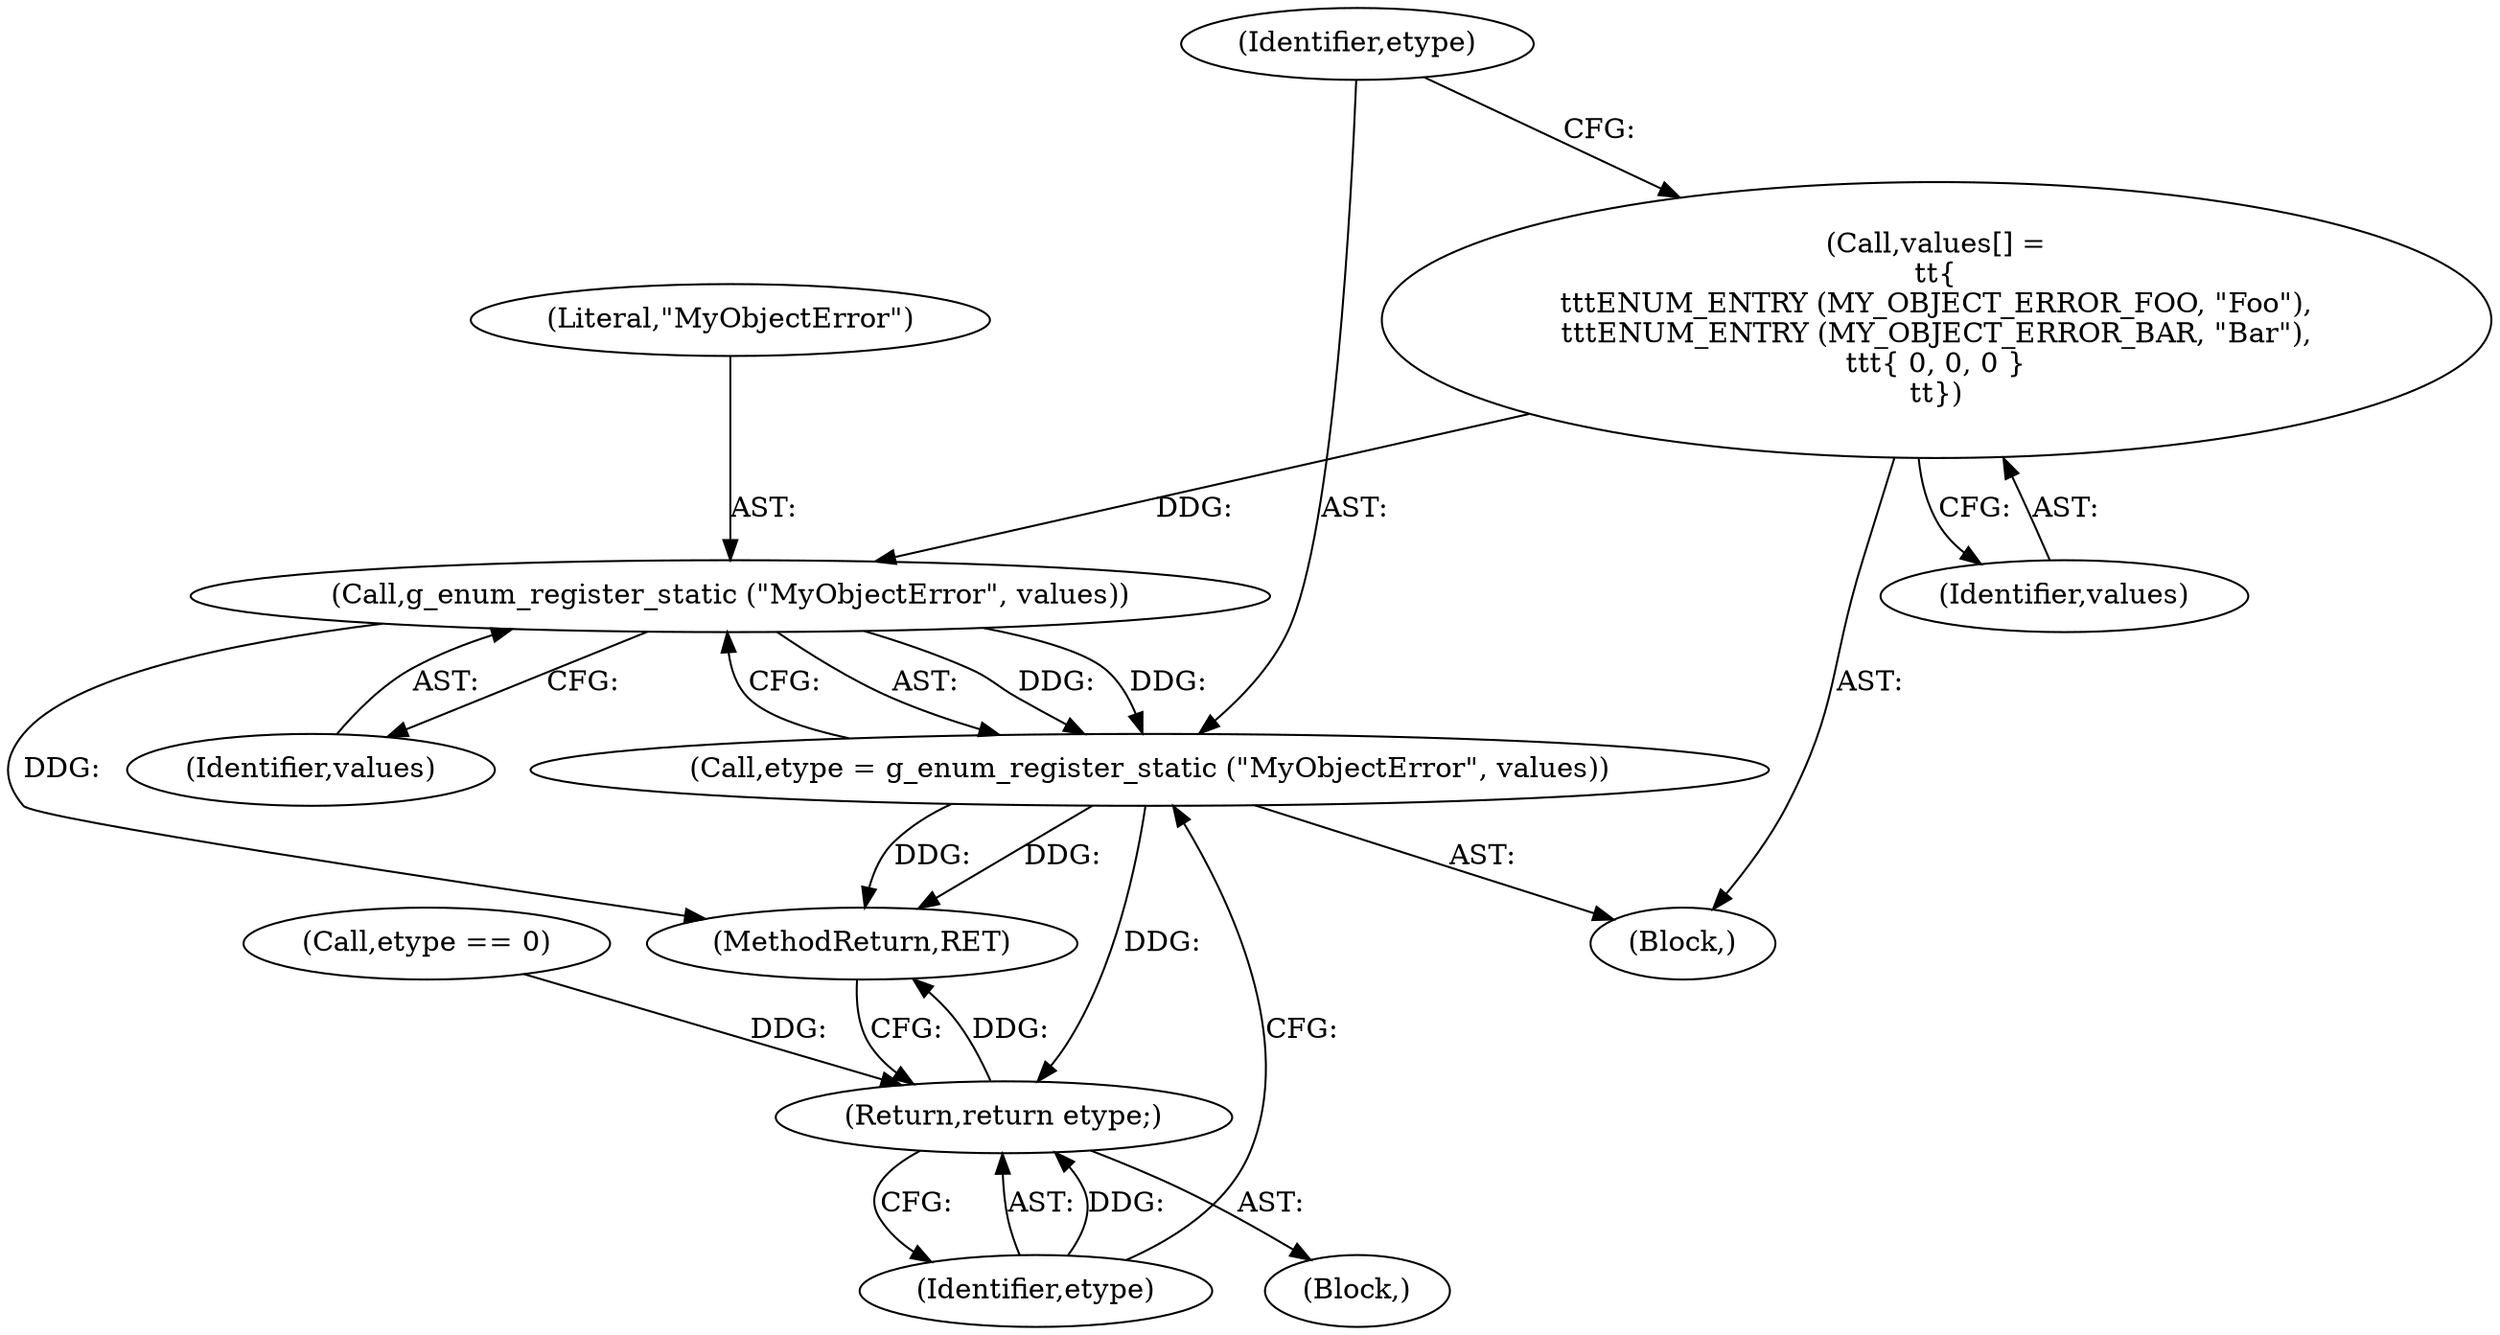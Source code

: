 digraph "1_dbus_9a6bce9b615abca6068348c1606ba8eaf13d9ae0_14@del" {
"1000113" [label="(Call,values[] =\n\t\t{\n\t\t\tENUM_ENTRY (MY_OBJECT_ERROR_FOO, \"Foo\"),\n\t\t\tENUM_ENTRY (MY_OBJECT_ERROR_BAR, \"Bar\"),\n\t\t\t{ 0, 0, 0 }\n\t\t})"];
"1000117" [label="(Call,g_enum_register_static (\"MyObjectError\", values))"];
"1000115" [label="(Call,etype = g_enum_register_static (\"MyObjectError\", values))"];
"1000120" [label="(Return,return etype;)"];
"1000115" [label="(Call,etype = g_enum_register_static (\"MyObjectError\", values))"];
"1000120" [label="(Return,return etype;)"];
"1000102" [label="(Block,)"];
"1000111" [label="(Block,)"];
"1000117" [label="(Call,g_enum_register_static (\"MyObjectError\", values))"];
"1000118" [label="(Literal,\"MyObjectError\")"];
"1000114" [label="(Identifier,values)"];
"1000119" [label="(Identifier,values)"];
"1000108" [label="(Call,etype == 0)"];
"1000122" [label="(MethodReturn,RET)"];
"1000113" [label="(Call,values[] =\n\t\t{\n\t\t\tENUM_ENTRY (MY_OBJECT_ERROR_FOO, \"Foo\"),\n\t\t\tENUM_ENTRY (MY_OBJECT_ERROR_BAR, \"Bar\"),\n\t\t\t{ 0, 0, 0 }\n\t\t})"];
"1000121" [label="(Identifier,etype)"];
"1000116" [label="(Identifier,etype)"];
"1000113" -> "1000111"  [label="AST: "];
"1000113" -> "1000114"  [label="CFG: "];
"1000114" -> "1000113"  [label="AST: "];
"1000116" -> "1000113"  [label="CFG: "];
"1000113" -> "1000117"  [label="DDG: "];
"1000117" -> "1000115"  [label="AST: "];
"1000117" -> "1000119"  [label="CFG: "];
"1000118" -> "1000117"  [label="AST: "];
"1000119" -> "1000117"  [label="AST: "];
"1000115" -> "1000117"  [label="CFG: "];
"1000117" -> "1000122"  [label="DDG: "];
"1000117" -> "1000115"  [label="DDG: "];
"1000117" -> "1000115"  [label="DDG: "];
"1000115" -> "1000111"  [label="AST: "];
"1000116" -> "1000115"  [label="AST: "];
"1000121" -> "1000115"  [label="CFG: "];
"1000115" -> "1000122"  [label="DDG: "];
"1000115" -> "1000122"  [label="DDG: "];
"1000115" -> "1000120"  [label="DDG: "];
"1000120" -> "1000102"  [label="AST: "];
"1000120" -> "1000121"  [label="CFG: "];
"1000121" -> "1000120"  [label="AST: "];
"1000122" -> "1000120"  [label="CFG: "];
"1000120" -> "1000122"  [label="DDG: "];
"1000121" -> "1000120"  [label="DDG: "];
"1000108" -> "1000120"  [label="DDG: "];
}
